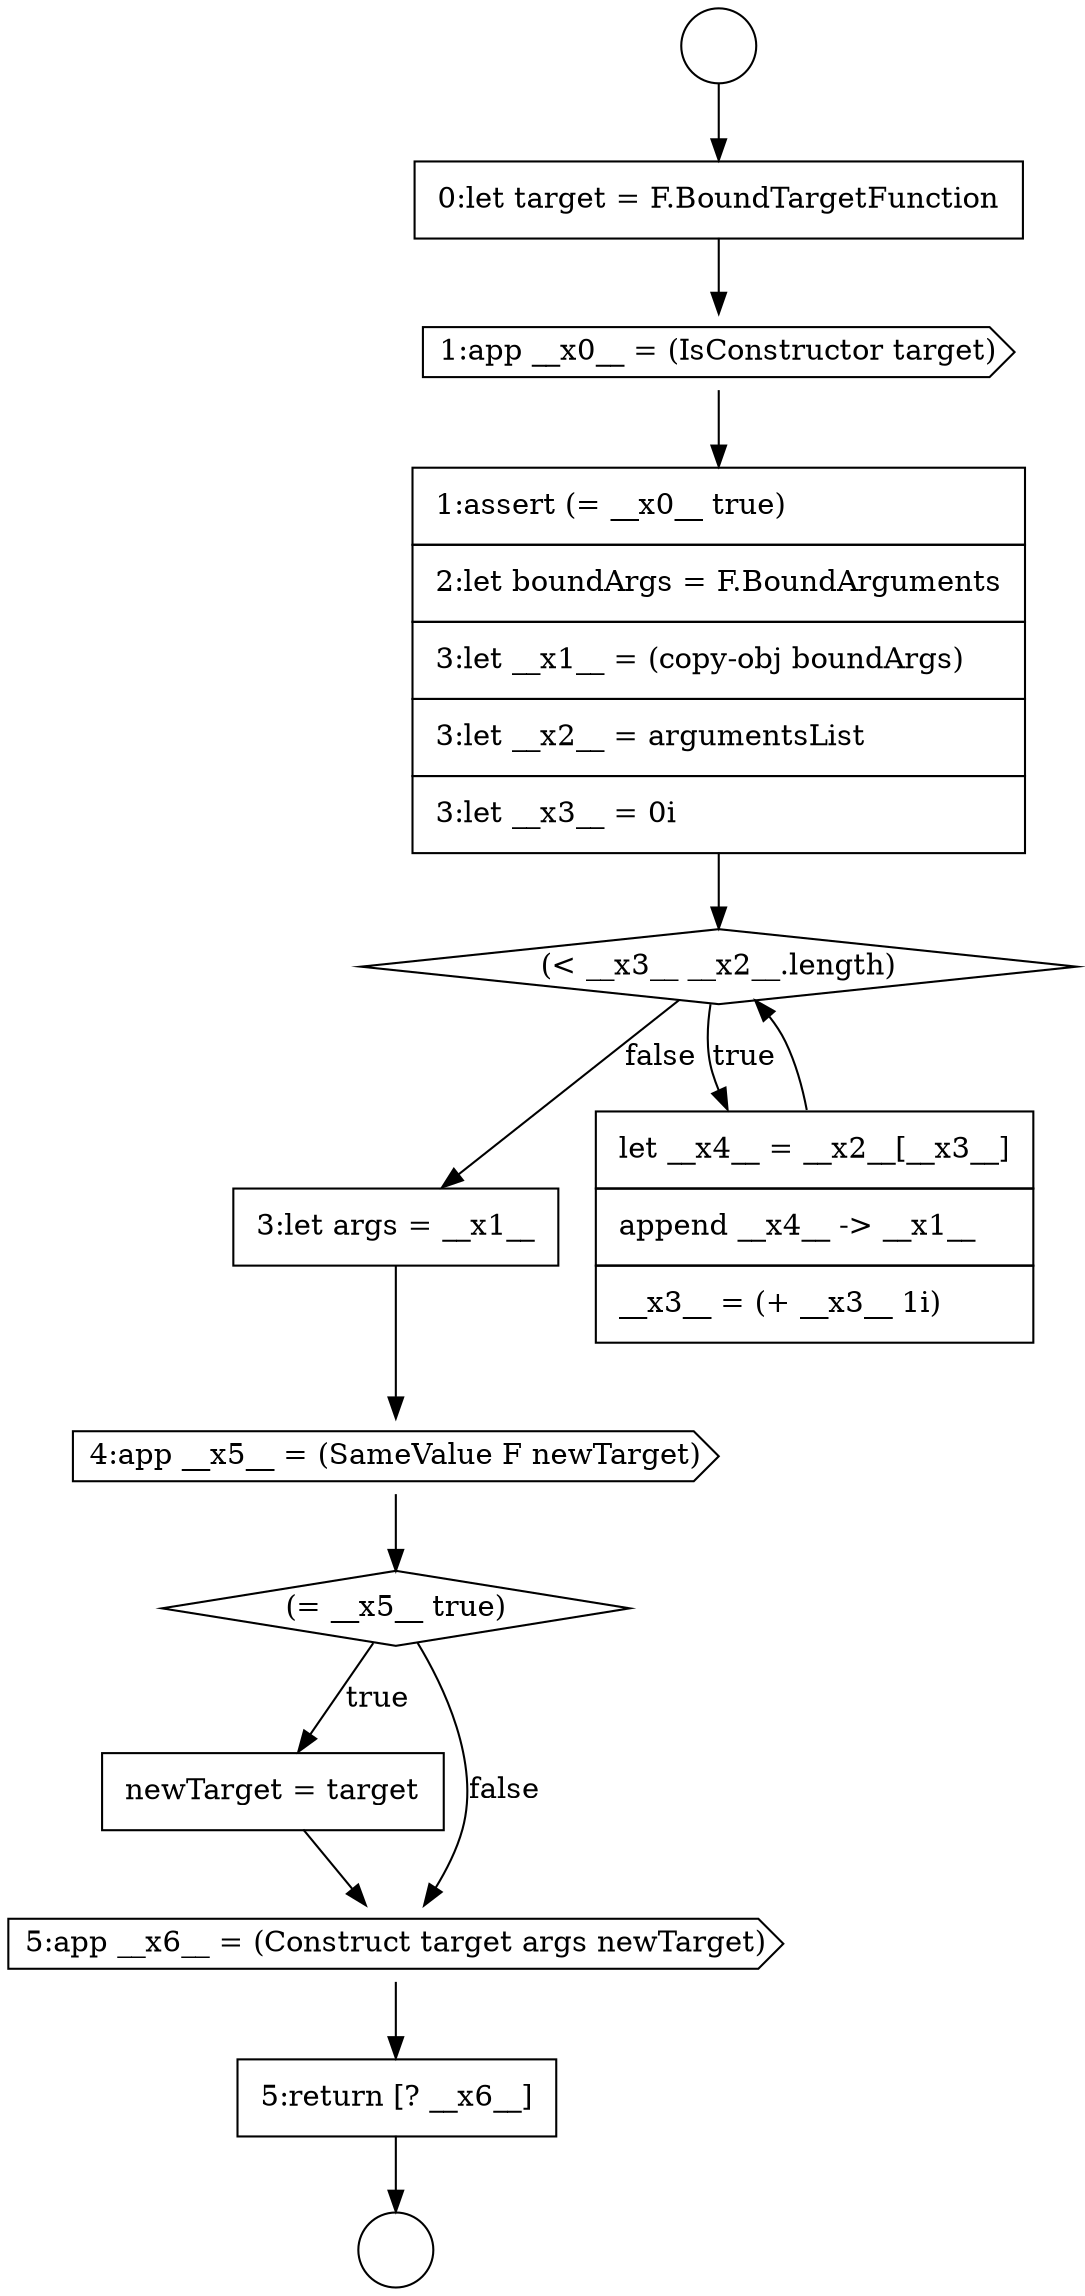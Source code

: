 digraph {
  node2280 [shape=none, margin=0, label=<<font color="black">
    <table border="0" cellborder="1" cellspacing="0" cellpadding="10">
      <tr><td align="left">5:return [? __x6__]</td></tr>
    </table>
  </font>> color="black" fillcolor="white" style=filled]
  node2277 [shape=diamond, label=<<font color="black">(= __x5__ true)</font>> color="black" fillcolor="white" style=filled]
  node2268 [shape=circle label=" " color="black" fillcolor="white" style=filled]
  node2272 [shape=none, margin=0, label=<<font color="black">
    <table border="0" cellborder="1" cellspacing="0" cellpadding="10">
      <tr><td align="left">1:assert (= __x0__ true)</td></tr>
      <tr><td align="left">2:let boundArgs = F.BoundArguments</td></tr>
      <tr><td align="left">3:let __x1__ = (copy-obj boundArgs)</td></tr>
      <tr><td align="left">3:let __x2__ = argumentsList</td></tr>
      <tr><td align="left">3:let __x3__ = 0i</td></tr>
    </table>
  </font>> color="black" fillcolor="white" style=filled]
  node2275 [shape=none, margin=0, label=<<font color="black">
    <table border="0" cellborder="1" cellspacing="0" cellpadding="10">
      <tr><td align="left">3:let args = __x1__</td></tr>
    </table>
  </font>> color="black" fillcolor="white" style=filled]
  node2278 [shape=none, margin=0, label=<<font color="black">
    <table border="0" cellborder="1" cellspacing="0" cellpadding="10">
      <tr><td align="left">newTarget = target</td></tr>
    </table>
  </font>> color="black" fillcolor="white" style=filled]
  node2271 [shape=cds, label=<<font color="black">1:app __x0__ = (IsConstructor target)</font>> color="black" fillcolor="white" style=filled]
  node2276 [shape=cds, label=<<font color="black">4:app __x5__ = (SameValue F newTarget)</font>> color="black" fillcolor="white" style=filled]
  node2279 [shape=cds, label=<<font color="black">5:app __x6__ = (Construct target args newTarget)</font>> color="black" fillcolor="white" style=filled]
  node2273 [shape=diamond, label=<<font color="black">(&lt; __x3__ __x2__.length)</font>> color="black" fillcolor="white" style=filled]
  node2270 [shape=none, margin=0, label=<<font color="black">
    <table border="0" cellborder="1" cellspacing="0" cellpadding="10">
      <tr><td align="left">0:let target = F.BoundTargetFunction</td></tr>
    </table>
  </font>> color="black" fillcolor="white" style=filled]
  node2269 [shape=circle label=" " color="black" fillcolor="white" style=filled]
  node2274 [shape=none, margin=0, label=<<font color="black">
    <table border="0" cellborder="1" cellspacing="0" cellpadding="10">
      <tr><td align="left">let __x4__ = __x2__[__x3__]</td></tr>
      <tr><td align="left">append __x4__ -&gt; __x1__</td></tr>
      <tr><td align="left">__x3__ = (+ __x3__ 1i)</td></tr>
    </table>
  </font>> color="black" fillcolor="white" style=filled]
  node2275 -> node2276 [ color="black"]
  node2274 -> node2273 [ color="black"]
  node2277 -> node2278 [label=<<font color="black">true</font>> color="black"]
  node2277 -> node2279 [label=<<font color="black">false</font>> color="black"]
  node2271 -> node2272 [ color="black"]
  node2280 -> node2269 [ color="black"]
  node2278 -> node2279 [ color="black"]
  node2270 -> node2271 [ color="black"]
  node2273 -> node2274 [label=<<font color="black">true</font>> color="black"]
  node2273 -> node2275 [label=<<font color="black">false</font>> color="black"]
  node2268 -> node2270 [ color="black"]
  node2272 -> node2273 [ color="black"]
  node2276 -> node2277 [ color="black"]
  node2279 -> node2280 [ color="black"]
}
